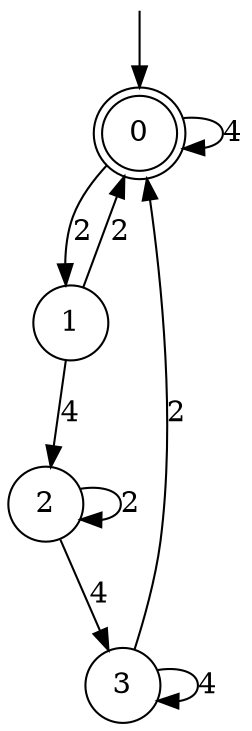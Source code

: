 digraph g {

	s0 [shape="doublecircle" label="0"];
	s1 [shape="circle" label="1"];
	s2 [shape="circle" label="2"];
	s3 [shape="circle" label="3"];
	s0 -> s1 [label="2"];
	s0 -> s0 [label="4"];
	s1 -> s0 [label="2"];
	s1 -> s2 [label="4"];
	s2 -> s2 [label="2"];
	s2 -> s3 [label="4"];
	s3 -> s0 [label="2"];
	s3 -> s3 [label="4"];

__start0 [label="" shape="none" width="0" height="0"];
__start0 -> s0;

}
